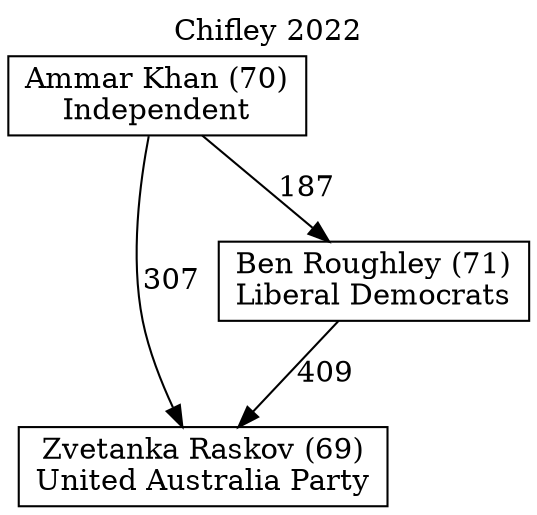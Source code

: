 // House preference flow
digraph "Zvetanka Raskov (69)_Chifley_2022" {
	graph [label="Chifley 2022" labelloc=t mclimit=10]
	node [shape=box]
	"Zvetanka Raskov (69)" [label="Zvetanka Raskov (69)
United Australia Party"]
	"Ben Roughley (71)" [label="Ben Roughley (71)
Liberal Democrats"]
	"Ammar Khan (70)" [label="Ammar Khan (70)
Independent"]
	"Ben Roughley (71)" -> "Zvetanka Raskov (69)" [label=409]
	"Ammar Khan (70)" -> "Ben Roughley (71)" [label=187]
	"Ammar Khan (70)" -> "Zvetanka Raskov (69)" [label=307]
}
